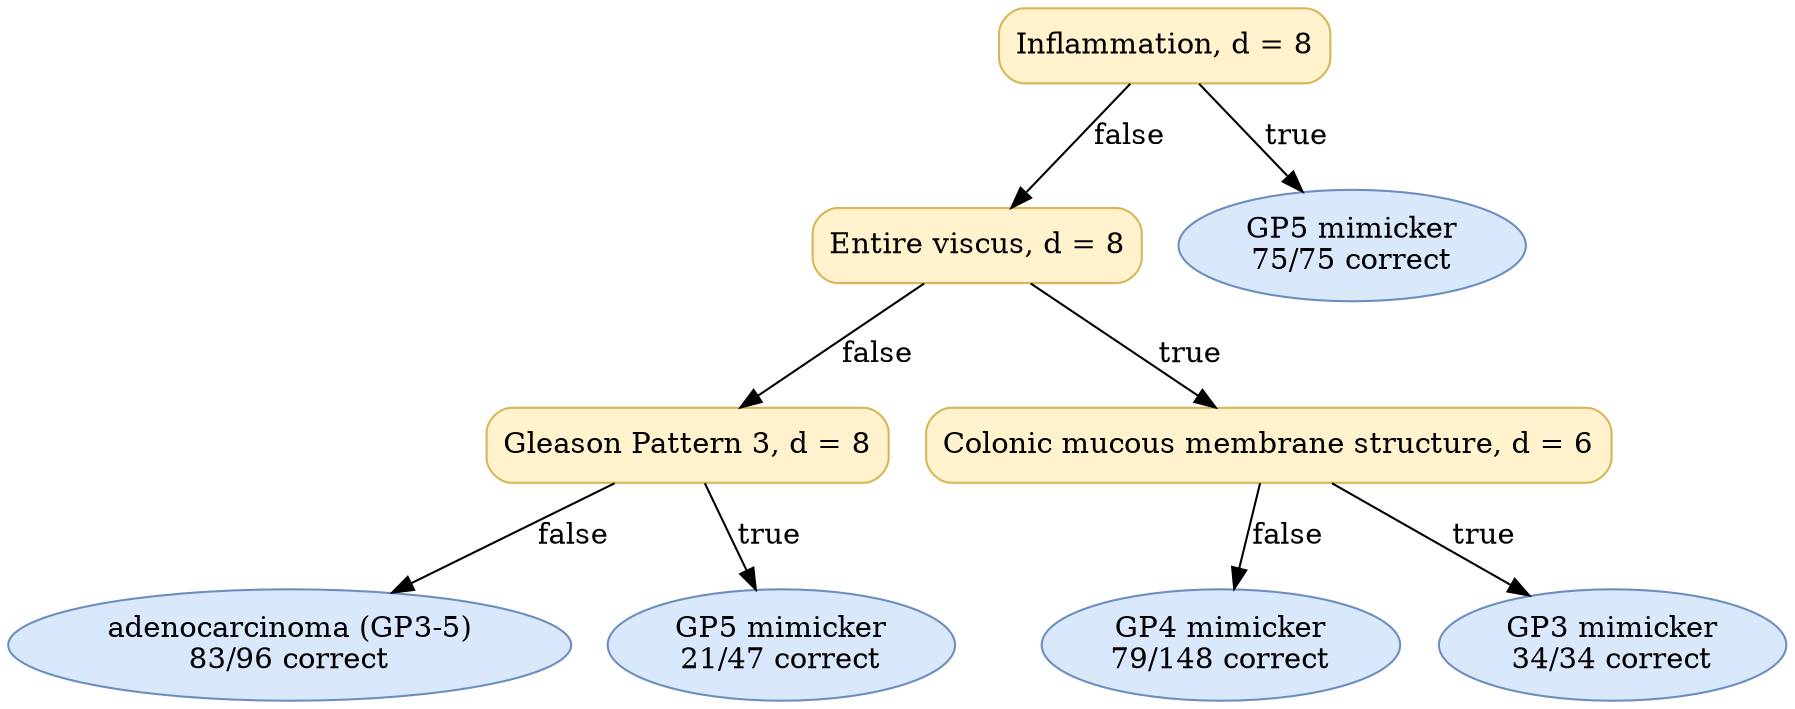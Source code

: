 digraph "DT" {
fontname="Times-Roman";
label="";
node [fontname="Times-Roman"];
Node1 [color="#D6B656", fillcolor="#FFF2CC", label="Inflammation, d = 8", shape="box", style="rounded,filled"];
Node2 [color="#D6B656", fillcolor="#FFF2CC", label="Entire viscus, d = 8", shape="box", style="rounded,filled"];
Node3 [color="#D6B656", fillcolor="#FFF2CC", label="Gleason Pattern 3, d = 8", shape="box", style="rounded,filled"];
Node4 [color="#6C8EBF", fillcolor="#DAE8FC", label=<adenocarcinoma (GP3-5)<br/>83/96 correct>, shape="ellipse", style="rounded,filled"];
Node5 [color="#6C8EBF", fillcolor="#DAE8FC", label=<GP5 mimicker<br/>21/47 correct>, shape="ellipse", style="rounded,filled"];
Node6 [color="#D6B656", fillcolor="#FFF2CC", label="Colonic mucous membrane structure, d = 6", shape="box", style="rounded,filled"];
Node7 [color="#6C8EBF", fillcolor="#DAE8FC", label=<GP4 mimicker<br/>79/148 correct>, shape="ellipse", style="rounded,filled"];
Node8 [color="#6C8EBF", fillcolor="#DAE8FC", label=<GP3 mimicker<br/>34/34 correct>, shape="ellipse", style="rounded,filled"];
Node9 [color="#6C8EBF", fillcolor="#DAE8FC", label=<GP5 mimicker<br/>75/75 correct>, shape="ellipse", style="rounded,filled"];
Node1 -> Node2  [key=0, label="false"];
Node1 -> Node9  [key=0, label="true"];
Node2 -> Node3  [key=0, label="false"];
Node2 -> Node6  [key=0, label="true"];
Node3 -> Node4  [key=0, label="false"];
Node3 -> Node5  [key=0, label="true"];
Node6 -> Node7  [key=0, label="false"];
Node6 -> Node8  [key=0, label="true"];
}
